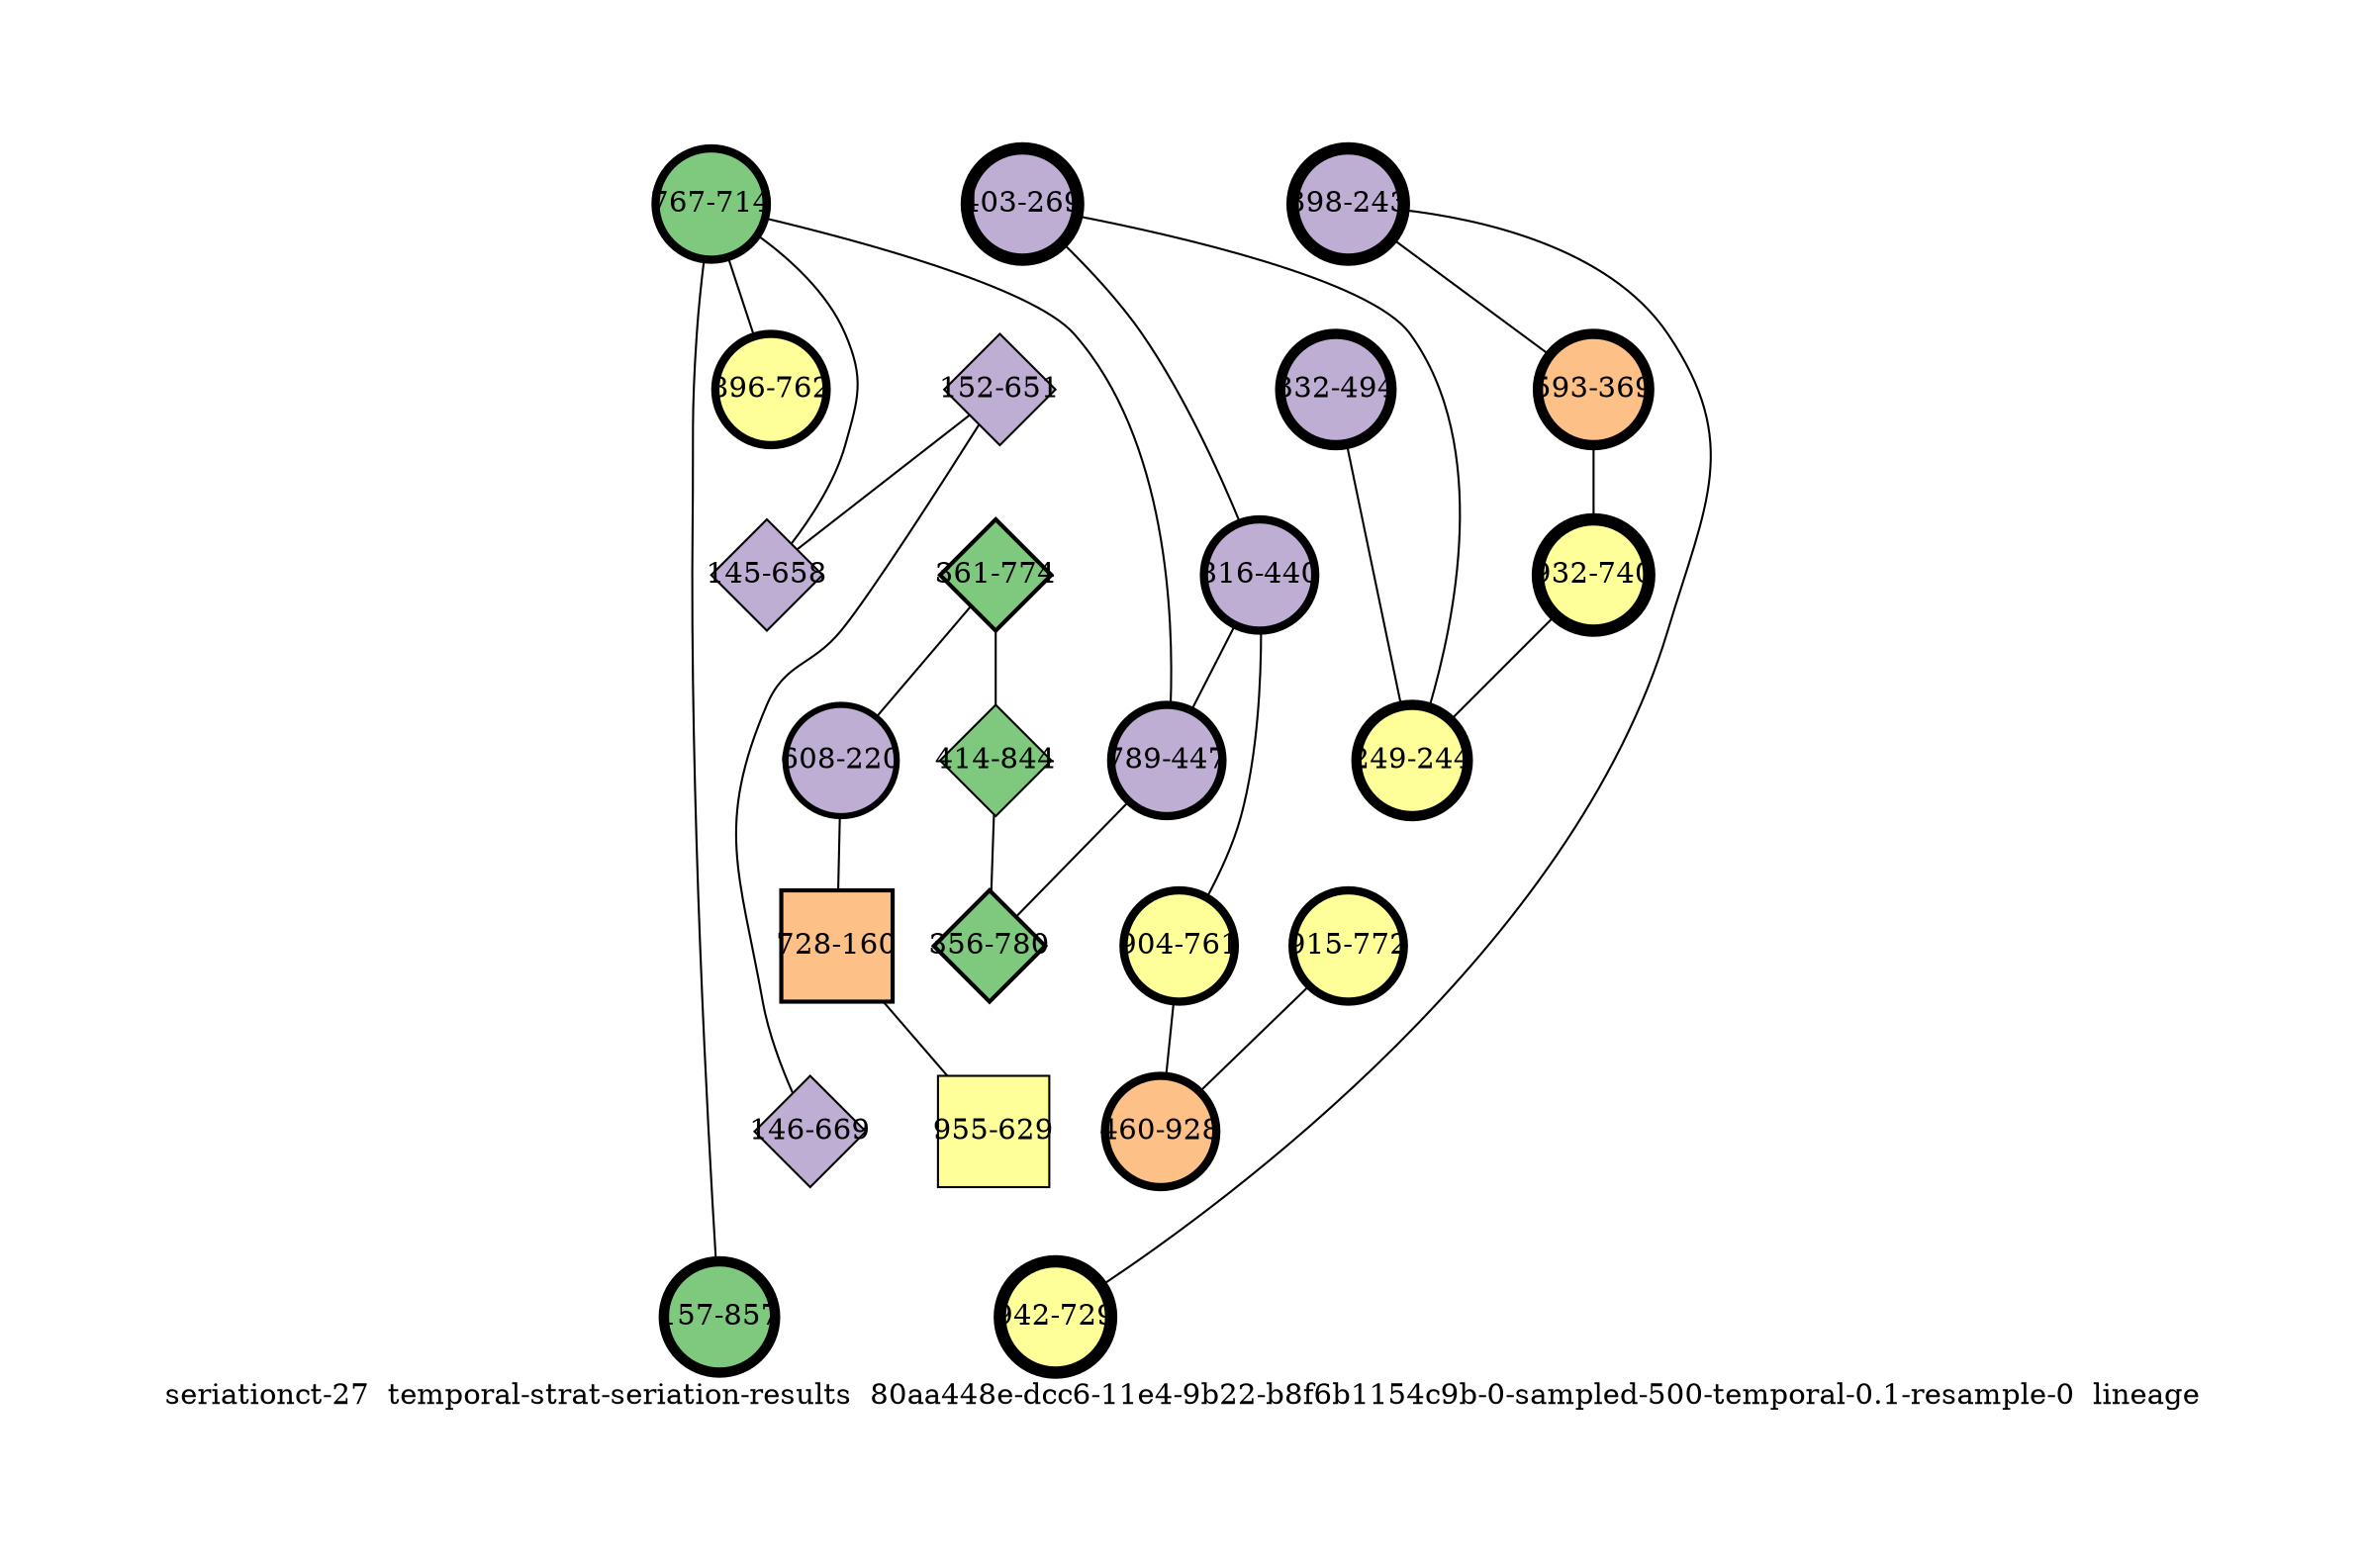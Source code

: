 strict graph "seriationct-27  temporal-strat-seriation-results  80aa448e-dcc6-11e4-9b22-b8f6b1154c9b-0-sampled-500-temporal-0.1-resample-0  lineage" {
labelloc=b;
ratio=auto;
pad="1.0";
label="seriationct-27  temporal-strat-seriation-results  80aa448e-dcc6-11e4-9b22-b8f6b1154c9b-0-sampled-500-temporal-0.1-resample-0  lineage";
node [width="0.75", style=filled, fixedsize=true, height="0.75", shape=circle, label=""];
0 [xCoordinate="774.0", appears_in_slice=2, yCoordinate="361.0", colorscheme=accent6, lineage_id=2, short_label="361-774", label="361-774", shape=diamond, cluster_id=0, fillcolor=1, size="500.0", id=0, penwidth="2.0"];
1 [xCoordinate="714.0", appears_in_slice=4, yCoordinate="767.0", colorscheme=accent6, lineage_id=0, short_label="767-714", label="767-714", shape=circle, cluster_id=0, fillcolor=1, size="500.0", id=21, penwidth="4.0"];
2 [xCoordinate="243.0", appears_in_slice=6, yCoordinate="398.0", colorscheme=accent6, lineage_id=0, short_label="398-243", label="398-243", shape=circle, cluster_id=1, fillcolor=2, size="500.0", id=1, penwidth="6.0"];
3 [xCoordinate="369.0", appears_in_slice=5, yCoordinate="593.0", colorscheme=accent6, lineage_id=0, short_label="593-369", label="593-369", shape=circle, cluster_id=2, fillcolor=3, size="500.0", id=2, penwidth="5.0"];
4 [xCoordinate="220.0", appears_in_slice=3, yCoordinate="608.0", colorscheme=accent6, lineage_id=0, short_label="608-220", label="608-220", shape=circle, cluster_id=1, fillcolor=2, size="500.0", id=3, penwidth="3.0"];
5 [xCoordinate="729.0", appears_in_slice=6, yCoordinate="942.0", colorscheme=accent6, lineage_id=0, short_label="942-729", label="942-729", shape=circle, cluster_id=3, fillcolor=4, size="500.0", id=4, penwidth="6.0"];
6 [xCoordinate="651.0", appears_in_slice=1, yCoordinate="152.0", colorscheme=accent6, lineage_id=2, short_label="152-651", label="152-651", shape=diamond, cluster_id=1, fillcolor=2, size="500.0", id=5, penwidth="1.0"];
7 [xCoordinate="160.0", appears_in_slice=2, yCoordinate="728.0", colorscheme=accent6, lineage_id=1, short_label="728-160", label="728-160", shape=square, cluster_id=2, fillcolor=3, size="500.0", id=7, penwidth="2.0"];
8 [xCoordinate="857.0", appears_in_slice=5, yCoordinate="157.0", colorscheme=accent6, lineage_id=0, short_label="157-857", label="157-857", shape=circle, cluster_id=0, fillcolor=1, size="500.0", id=8, penwidth="5.0"];
9 [xCoordinate="269.0", appears_in_slice=6, yCoordinate="403.0", colorscheme=accent6, lineage_id=0, short_label="403-269", label="403-269", shape=circle, cluster_id=1, fillcolor=2, size="500.0", id=9, penwidth="6.0"];
10 [xCoordinate="494.0", appears_in_slice=5, yCoordinate="332.0", colorscheme=accent6, lineage_id=0, short_label="332-494", label="332-494", shape=circle, cluster_id=1, fillcolor=2, size="500.0", id=10, penwidth="5.0"];
11 [xCoordinate="669.0", appears_in_slice=1, yCoordinate="146.0", colorscheme=accent6, lineage_id=2, short_label="146-669", label="146-669", shape=diamond, cluster_id=1, fillcolor=2, size="500.0", id=11, penwidth="1.0"];
12 [xCoordinate="740.0", appears_in_slice=6, yCoordinate="932.0", colorscheme=accent6, lineage_id=0, short_label="932-740", label="932-740", shape=circle, cluster_id=3, fillcolor=4, size="500.0", id=12, penwidth="6.0"];
13 [xCoordinate="440.0", appears_in_slice=4, yCoordinate="816.0", colorscheme=accent6, lineage_id=0, short_label="816-440", label="816-440", shape=circle, cluster_id=1, fillcolor=2, size="500.0", id=13, penwidth="4.0"];
14 [xCoordinate="447.0", appears_in_slice=4, yCoordinate="789.0", colorscheme=accent6, lineage_id=0, short_label="789-447", label="789-447", shape=circle, cluster_id=1, fillcolor=2, size="500.0", id=14, penwidth="4.0"];
15 [xCoordinate="844.0", appears_in_slice=1, yCoordinate="414.0", colorscheme=accent6, lineage_id=2, short_label="414-844", label="414-844", shape=diamond, cluster_id=0, fillcolor=1, size="500.0", id=15, penwidth="1.0"];
16 [xCoordinate="658.0", appears_in_slice=1, yCoordinate="145.0", colorscheme=accent6, lineage_id=2, short_label="145-658", label="145-658", shape=diamond, cluster_id=1, fillcolor=2, size="500.0", id=16, penwidth="1.0"];
17 [xCoordinate="629.0", appears_in_slice=1, yCoordinate="955.0", colorscheme=accent6, lineage_id=1, short_label="955-629", label="955-629", shape=square, cluster_id=3, fillcolor=4, size="500.0", id=17, penwidth="1.0"];
18 [xCoordinate="772.0", appears_in_slice=4, yCoordinate="915.0", colorscheme=accent6, lineage_id=0, short_label="915-772", label="915-772", shape=circle, cluster_id=3, fillcolor=4, size="500.0", id=18, penwidth="4.0"];
19 [xCoordinate="762.0", appears_in_slice=4, yCoordinate="896.0", colorscheme=accent6, lineage_id=0, short_label="896-762", label="896-762", shape=circle, cluster_id=3, fillcolor=4, size="500.0", id=19, penwidth="4.0"];
20 [xCoordinate="761.0", appears_in_slice=4, yCoordinate="904.0", colorscheme=accent6, lineage_id=0, short_label="904-761", label="904-761", shape=circle, cluster_id=3, fillcolor=4, size="500.0", id=20, penwidth="4.0"];
21 [xCoordinate="928.0", appears_in_slice=4, yCoordinate="460.0", colorscheme=accent6, lineage_id=0, short_label="460-928", label="460-928", shape=circle, cluster_id=2, fillcolor=3, size="500.0", id=6, penwidth="4.0"];
22 [xCoordinate="780.0", appears_in_slice=2, yCoordinate="356.0", colorscheme=accent6, lineage_id=2, short_label="356-780", label="356-780", shape=diamond, cluster_id=0, fillcolor=1, size="500.0", id=22, penwidth="2.0"];
23 [xCoordinate="244.0", appears_in_slice=5, yCoordinate="249.0", colorscheme=accent6, lineage_id=0, short_label="249-244", label="249-244", shape=circle, cluster_id=3, fillcolor=4, size="500.0", id=23, penwidth="5.0"];
0 -- 4  [inverseweight="1.47539492755", weight="0.677784626559"];
0 -- 15  [inverseweight="3.31205730068", weight="0.30192714353"];
1 -- 8  [inverseweight="2.56690558254", weight="0.389574126451"];
1 -- 16  [inverseweight="3.25527456274", weight="0.307193749936"];
1 -- 19  [inverseweight="24.1684122261", weight="0.0413763217312"];
1 -- 14  [inverseweight="3.74408434001", weight="0.267088000479"];
2 -- 3  [inverseweight="6.31849247633", weight="0.158265599547"];
2 -- 5  [inverseweight="16.3430112615", weight="0.0611882341631"];
3 -- 12  [inverseweight="6.6133863441", weight="0.151208465371"];
4 -- 7  [inverseweight="1.7031648319", weight="0.587142231491"];
6 -- 16  [inverseweight="25.449329928", weight="0.0392937654088"];
6 -- 11  [inverseweight="28.4901441149", weight="0.0350998575496"];
7 -- 17  [inverseweight="2.07488528795", weight="0.481954354685"];
9 -- 13  [inverseweight="3.89249472081", weight="0.256904651573"];
9 -- 23  [inverseweight="2.80518428282", weight="0.35648281866"];
10 -- 23  [inverseweight="22.6804605813", weight="0.0440908153701"];
12 -- 23  [inverseweight="2.47913904336", weight="0.403365838911"];
13 -- 20  [inverseweight="1.53408880923", weight="0.651852744107"];
13 -- 14  [inverseweight="21.4373231428", weight="0.0466476151588"];
14 -- 22  [inverseweight="2.06122922522", weight="0.485147400282"];
15 -- 22  [inverseweight="1.86567164179", weight="0.536"];
18 -- 21  [inverseweight="17.9721288672", weight="0.055641710973"];
20 -- 21  [inverseweight="16.5204650114", weight="0.0605309838017"];
}
